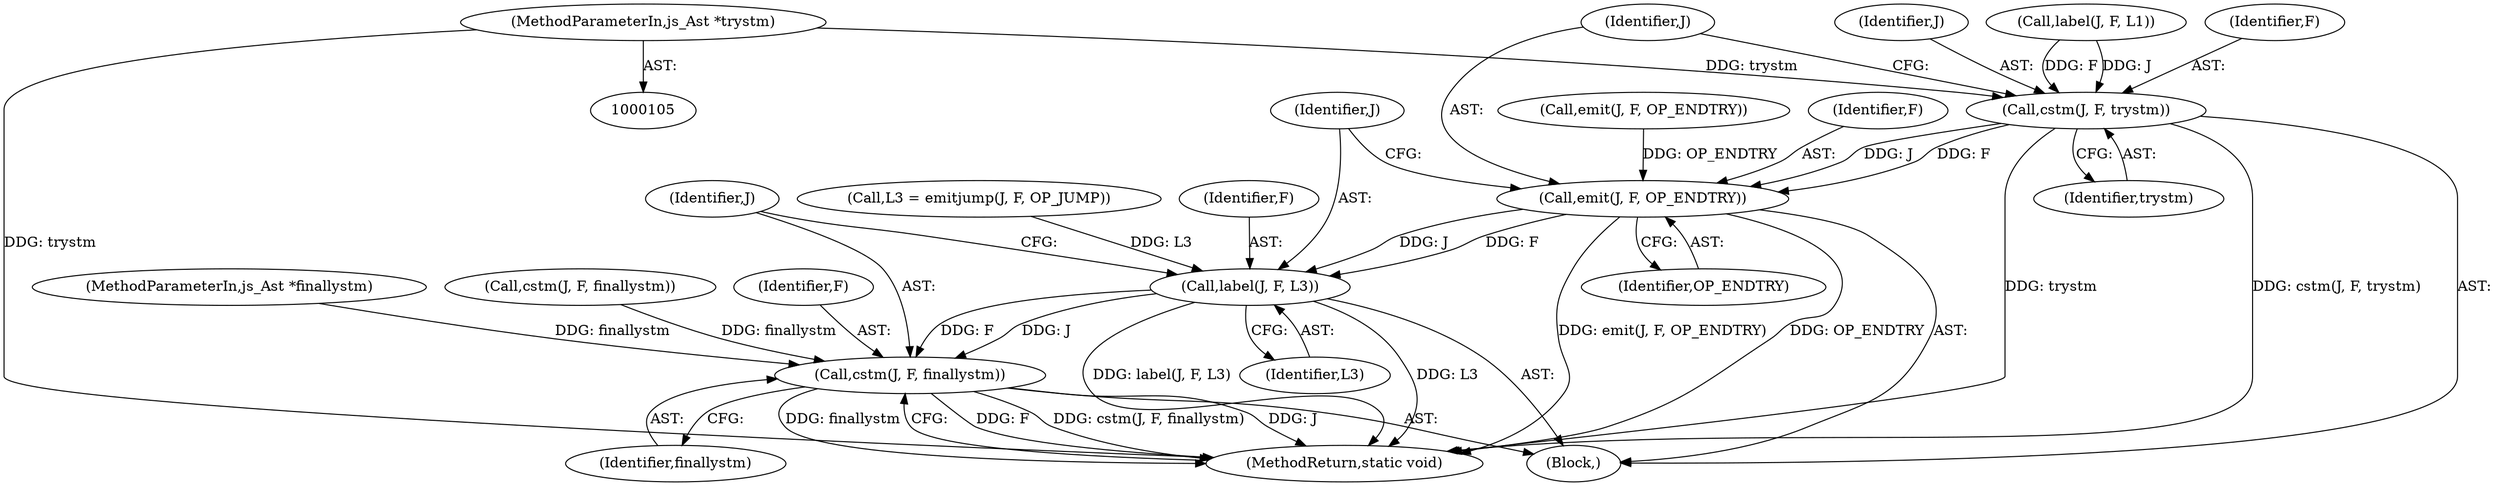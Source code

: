 digraph "0_mujs_1e5479084bc9852854feb1ba9bf68b52cd127e02@pointer" {
"1000107" [label="(MethodParameterIn,js_Ast *trystm)"];
"1000205" [label="(Call,cstm(J, F, trystm))"];
"1000209" [label="(Call,emit(J, F, OP_ENDTRY))"];
"1000213" [label="(Call,label(J, F, L3))"];
"1000217" [label="(Call,cstm(J, F, finallystm))"];
"1000211" [label="(Identifier,F)"];
"1000129" [label="(Call,cstm(J, F, finallystm))"];
"1000219" [label="(Identifier,F)"];
"1000195" [label="(Call,L3 = emitjump(J, F, OP_JUMP))"];
"1000216" [label="(Identifier,L3)"];
"1000207" [label="(Identifier,F)"];
"1000191" [label="(Call,emit(J, F, OP_ENDTRY))"];
"1000221" [label="(MethodReturn,static void)"];
"1000209" [label="(Call,emit(J, F, OP_ENDTRY))"];
"1000201" [label="(Call,label(J, F, L1))"];
"1000212" [label="(Identifier,OP_ENDTRY)"];
"1000208" [label="(Identifier,trystm)"];
"1000206" [label="(Identifier,J)"];
"1000205" [label="(Call,cstm(J, F, trystm))"];
"1000218" [label="(Identifier,J)"];
"1000214" [label="(Identifier,J)"];
"1000110" [label="(MethodParameterIn,js_Ast *finallystm)"];
"1000215" [label="(Identifier,F)"];
"1000220" [label="(Identifier,finallystm)"];
"1000111" [label="(Block,)"];
"1000213" [label="(Call,label(J, F, L3))"];
"1000210" [label="(Identifier,J)"];
"1000107" [label="(MethodParameterIn,js_Ast *trystm)"];
"1000217" [label="(Call,cstm(J, F, finallystm))"];
"1000107" -> "1000105"  [label="AST: "];
"1000107" -> "1000221"  [label="DDG: trystm"];
"1000107" -> "1000205"  [label="DDG: trystm"];
"1000205" -> "1000111"  [label="AST: "];
"1000205" -> "1000208"  [label="CFG: "];
"1000206" -> "1000205"  [label="AST: "];
"1000207" -> "1000205"  [label="AST: "];
"1000208" -> "1000205"  [label="AST: "];
"1000210" -> "1000205"  [label="CFG: "];
"1000205" -> "1000221"  [label="DDG: cstm(J, F, trystm)"];
"1000205" -> "1000221"  [label="DDG: trystm"];
"1000201" -> "1000205"  [label="DDG: J"];
"1000201" -> "1000205"  [label="DDG: F"];
"1000205" -> "1000209"  [label="DDG: J"];
"1000205" -> "1000209"  [label="DDG: F"];
"1000209" -> "1000111"  [label="AST: "];
"1000209" -> "1000212"  [label="CFG: "];
"1000210" -> "1000209"  [label="AST: "];
"1000211" -> "1000209"  [label="AST: "];
"1000212" -> "1000209"  [label="AST: "];
"1000214" -> "1000209"  [label="CFG: "];
"1000209" -> "1000221"  [label="DDG: OP_ENDTRY"];
"1000209" -> "1000221"  [label="DDG: emit(J, F, OP_ENDTRY)"];
"1000191" -> "1000209"  [label="DDG: OP_ENDTRY"];
"1000209" -> "1000213"  [label="DDG: J"];
"1000209" -> "1000213"  [label="DDG: F"];
"1000213" -> "1000111"  [label="AST: "];
"1000213" -> "1000216"  [label="CFG: "];
"1000214" -> "1000213"  [label="AST: "];
"1000215" -> "1000213"  [label="AST: "];
"1000216" -> "1000213"  [label="AST: "];
"1000218" -> "1000213"  [label="CFG: "];
"1000213" -> "1000221"  [label="DDG: L3"];
"1000213" -> "1000221"  [label="DDG: label(J, F, L3)"];
"1000195" -> "1000213"  [label="DDG: L3"];
"1000213" -> "1000217"  [label="DDG: J"];
"1000213" -> "1000217"  [label="DDG: F"];
"1000217" -> "1000111"  [label="AST: "];
"1000217" -> "1000220"  [label="CFG: "];
"1000218" -> "1000217"  [label="AST: "];
"1000219" -> "1000217"  [label="AST: "];
"1000220" -> "1000217"  [label="AST: "];
"1000221" -> "1000217"  [label="CFG: "];
"1000217" -> "1000221"  [label="DDG: F"];
"1000217" -> "1000221"  [label="DDG: cstm(J, F, finallystm)"];
"1000217" -> "1000221"  [label="DDG: J"];
"1000217" -> "1000221"  [label="DDG: finallystm"];
"1000129" -> "1000217"  [label="DDG: finallystm"];
"1000110" -> "1000217"  [label="DDG: finallystm"];
}
